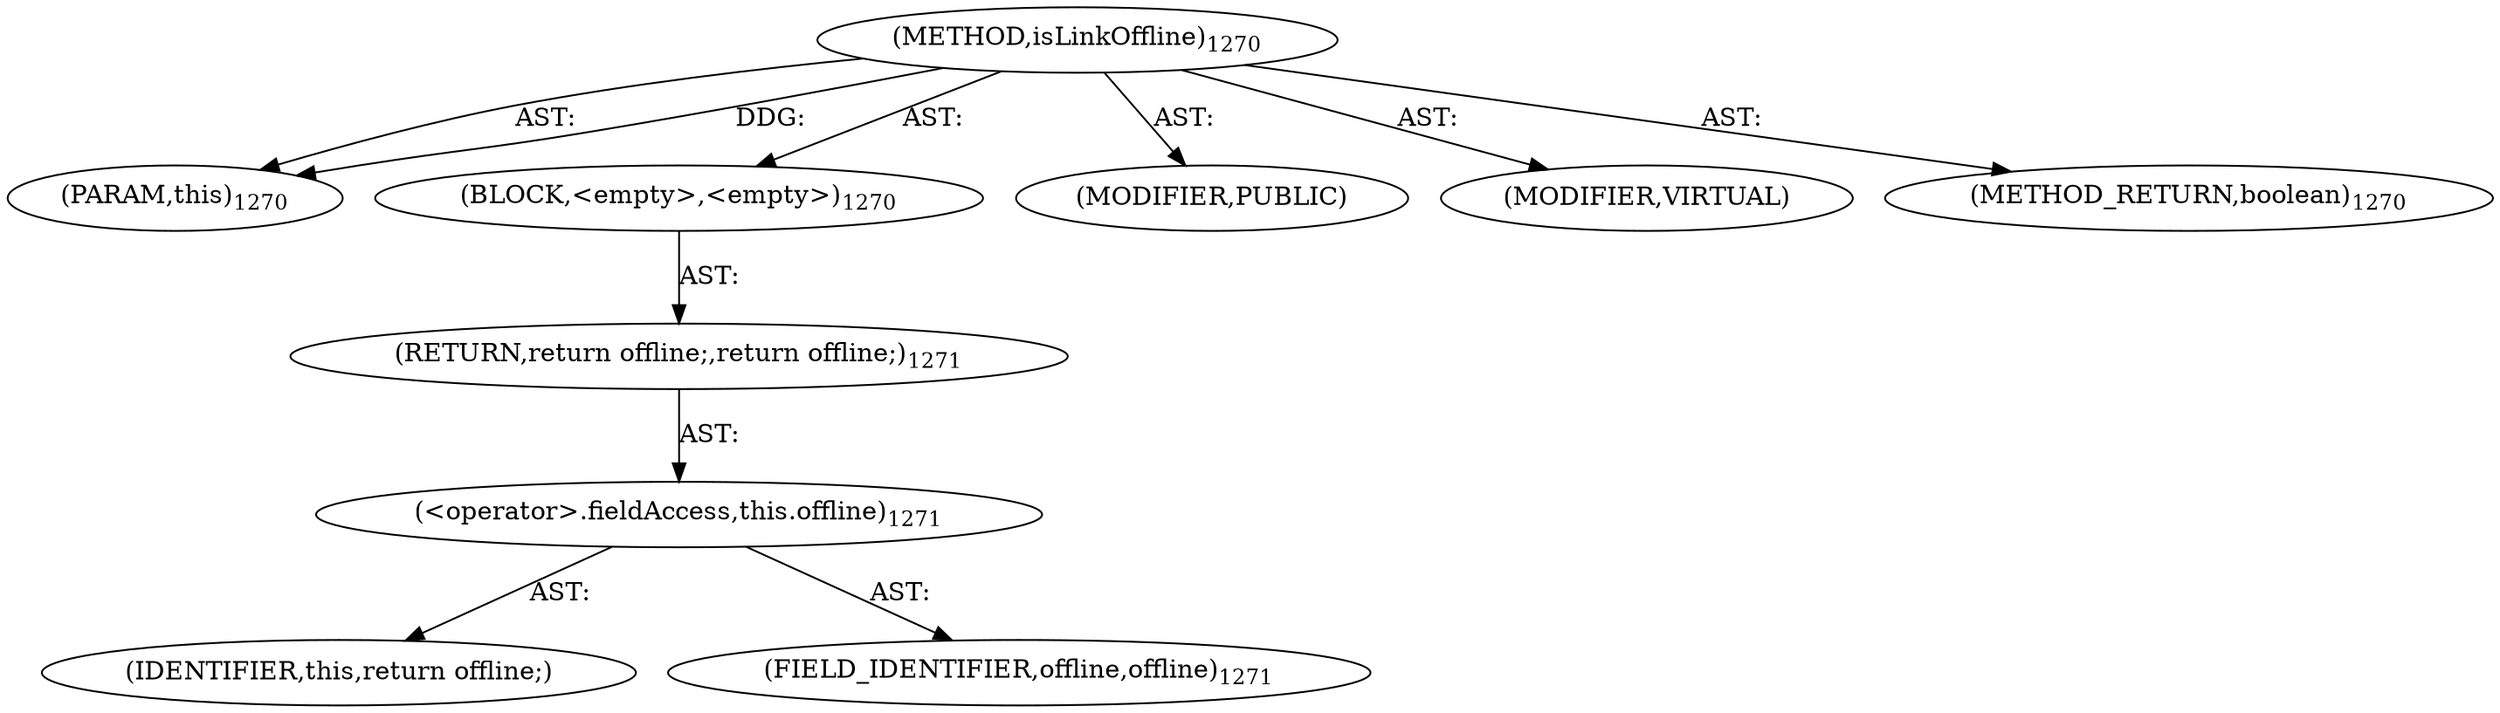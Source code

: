 digraph "isLinkOffline" {  
"111669149799" [label = <(METHOD,isLinkOffline)<SUB>1270</SUB>> ]
"115964117201" [label = <(PARAM,this)<SUB>1270</SUB>> ]
"25769803927" [label = <(BLOCK,&lt;empty&gt;,&lt;empty&gt;)<SUB>1270</SUB>> ]
"146028888084" [label = <(RETURN,return offline;,return offline;)<SUB>1271</SUB>> ]
"30064771519" [label = <(&lt;operator&gt;.fieldAccess,this.offline)<SUB>1271</SUB>> ]
"68719477126" [label = <(IDENTIFIER,this,return offline;)> ]
"55834574990" [label = <(FIELD_IDENTIFIER,offline,offline)<SUB>1271</SUB>> ]
"133143986434" [label = <(MODIFIER,PUBLIC)> ]
"133143986435" [label = <(MODIFIER,VIRTUAL)> ]
"128849018983" [label = <(METHOD_RETURN,boolean)<SUB>1270</SUB>> ]
  "111669149799" -> "115964117201"  [ label = "AST: "] 
  "111669149799" -> "25769803927"  [ label = "AST: "] 
  "111669149799" -> "133143986434"  [ label = "AST: "] 
  "111669149799" -> "133143986435"  [ label = "AST: "] 
  "111669149799" -> "128849018983"  [ label = "AST: "] 
  "25769803927" -> "146028888084"  [ label = "AST: "] 
  "146028888084" -> "30064771519"  [ label = "AST: "] 
  "30064771519" -> "68719477126"  [ label = "AST: "] 
  "30064771519" -> "55834574990"  [ label = "AST: "] 
  "111669149799" -> "115964117201"  [ label = "DDG: "] 
}
